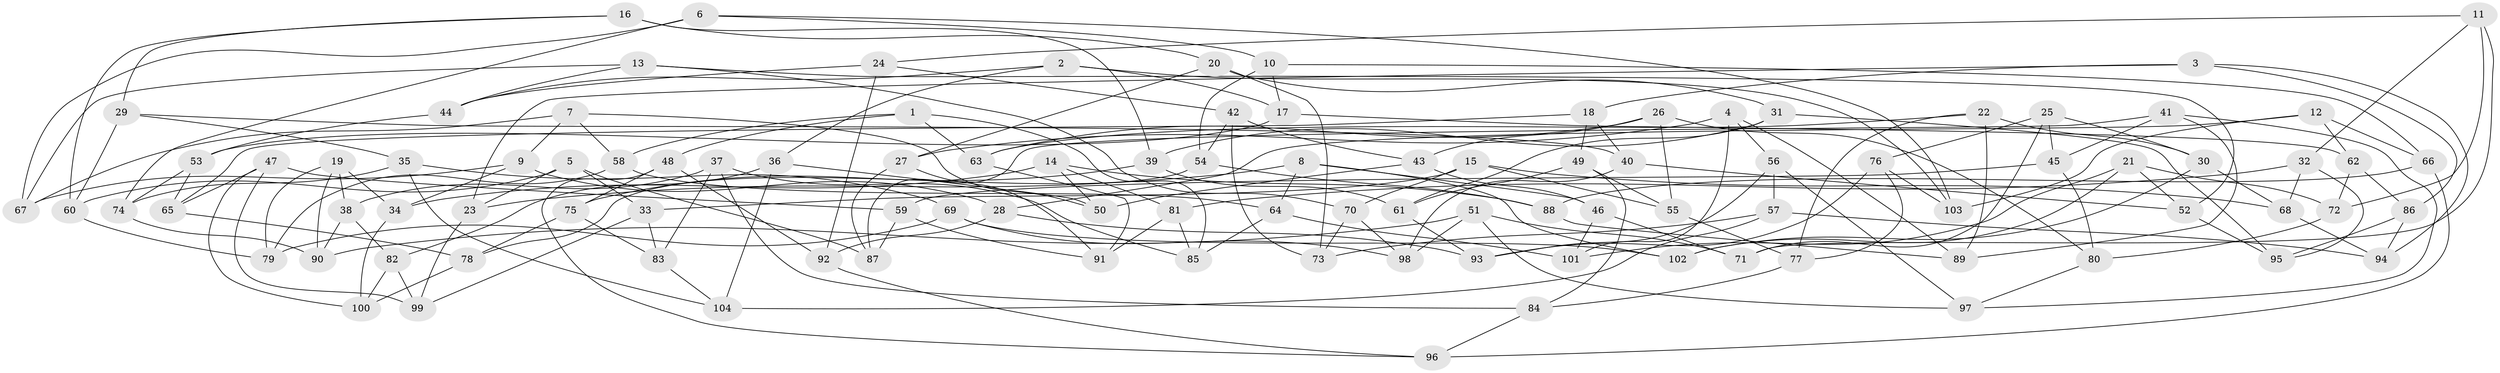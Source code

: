 // coarse degree distribution, {9: 0.038461538461538464, 10: 0.07692307692307693, 4: 0.6153846153846154, 6: 0.038461538461538464, 8: 0.019230769230769232, 7: 0.038461538461538464, 11: 0.057692307692307696, 12: 0.019230769230769232, 3: 0.09615384615384616}
// Generated by graph-tools (version 1.1) at 2025/53/03/04/25 22:53:52]
// undirected, 104 vertices, 208 edges
graph export_dot {
  node [color=gray90,style=filled];
  1;
  2;
  3;
  4;
  5;
  6;
  7;
  8;
  9;
  10;
  11;
  12;
  13;
  14;
  15;
  16;
  17;
  18;
  19;
  20;
  21;
  22;
  23;
  24;
  25;
  26;
  27;
  28;
  29;
  30;
  31;
  32;
  33;
  34;
  35;
  36;
  37;
  38;
  39;
  40;
  41;
  42;
  43;
  44;
  45;
  46;
  47;
  48;
  49;
  50;
  51;
  52;
  53;
  54;
  55;
  56;
  57;
  58;
  59;
  60;
  61;
  62;
  63;
  64;
  65;
  66;
  67;
  68;
  69;
  70;
  71;
  72;
  73;
  74;
  75;
  76;
  77;
  78;
  79;
  80;
  81;
  82;
  83;
  84;
  85;
  86;
  87;
  88;
  89;
  90;
  91;
  92;
  93;
  94;
  95;
  96;
  97;
  98;
  99;
  100;
  101;
  102;
  103;
  104;
  1 -- 48;
  1 -- 63;
  1 -- 58;
  1 -- 85;
  2 -- 44;
  2 -- 17;
  2 -- 103;
  2 -- 36;
  3 -- 18;
  3 -- 94;
  3 -- 23;
  3 -- 86;
  4 -- 101;
  4 -- 27;
  4 -- 56;
  4 -- 89;
  5 -- 33;
  5 -- 87;
  5 -- 60;
  5 -- 23;
  6 -- 10;
  6 -- 67;
  6 -- 103;
  6 -- 74;
  7 -- 9;
  7 -- 50;
  7 -- 58;
  7 -- 67;
  8 -- 64;
  8 -- 46;
  8 -- 23;
  8 -- 102;
  9 -- 28;
  9 -- 67;
  9 -- 34;
  10 -- 66;
  10 -- 54;
  10 -- 17;
  11 -- 72;
  11 -- 71;
  11 -- 32;
  11 -- 24;
  12 -- 28;
  12 -- 66;
  12 -- 103;
  12 -- 62;
  13 -- 67;
  13 -- 70;
  13 -- 52;
  13 -- 44;
  14 -- 50;
  14 -- 88;
  14 -- 81;
  14 -- 34;
  15 -- 70;
  15 -- 33;
  15 -- 68;
  15 -- 55;
  16 -- 39;
  16 -- 20;
  16 -- 29;
  16 -- 60;
  17 -- 53;
  17 -- 62;
  18 -- 40;
  18 -- 65;
  18 -- 49;
  19 -- 90;
  19 -- 38;
  19 -- 34;
  19 -- 79;
  20 -- 31;
  20 -- 27;
  20 -- 73;
  21 -- 102;
  21 -- 101;
  21 -- 72;
  21 -- 52;
  22 -- 30;
  22 -- 89;
  22 -- 77;
  22 -- 63;
  23 -- 99;
  24 -- 92;
  24 -- 42;
  24 -- 44;
  25 -- 30;
  25 -- 45;
  25 -- 76;
  25 -- 71;
  26 -- 55;
  26 -- 63;
  26 -- 43;
  26 -- 80;
  27 -- 87;
  27 -- 91;
  28 -- 92;
  28 -- 93;
  29 -- 60;
  29 -- 35;
  29 -- 40;
  30 -- 102;
  30 -- 68;
  31 -- 95;
  31 -- 61;
  31 -- 39;
  32 -- 81;
  32 -- 95;
  32 -- 68;
  33 -- 83;
  33 -- 99;
  34 -- 100;
  35 -- 104;
  35 -- 74;
  35 -- 69;
  36 -- 82;
  36 -- 50;
  36 -- 104;
  37 -- 38;
  37 -- 84;
  37 -- 83;
  37 -- 85;
  38 -- 82;
  38 -- 90;
  39 -- 61;
  39 -- 75;
  40 -- 52;
  40 -- 98;
  41 -- 87;
  41 -- 45;
  41 -- 97;
  41 -- 89;
  42 -- 43;
  42 -- 54;
  42 -- 73;
  43 -- 50;
  43 -- 46;
  44 -- 53;
  45 -- 59;
  45 -- 80;
  46 -- 71;
  46 -- 101;
  47 -- 59;
  47 -- 100;
  47 -- 99;
  47 -- 65;
  48 -- 75;
  48 -- 96;
  48 -- 92;
  49 -- 84;
  49 -- 55;
  49 -- 61;
  51 -- 71;
  51 -- 98;
  51 -- 90;
  51 -- 97;
  52 -- 95;
  53 -- 74;
  53 -- 65;
  54 -- 78;
  54 -- 88;
  55 -- 77;
  56 -- 97;
  56 -- 93;
  56 -- 57;
  57 -- 73;
  57 -- 94;
  57 -- 104;
  58 -- 79;
  58 -- 64;
  59 -- 87;
  59 -- 91;
  60 -- 79;
  61 -- 93;
  62 -- 72;
  62 -- 86;
  63 -- 91;
  64 -- 101;
  64 -- 85;
  65 -- 78;
  66 -- 96;
  66 -- 88;
  68 -- 94;
  69 -- 102;
  69 -- 79;
  69 -- 98;
  70 -- 73;
  70 -- 98;
  72 -- 80;
  74 -- 90;
  75 -- 83;
  75 -- 78;
  76 -- 77;
  76 -- 103;
  76 -- 93;
  77 -- 84;
  78 -- 100;
  80 -- 97;
  81 -- 91;
  81 -- 85;
  82 -- 99;
  82 -- 100;
  83 -- 104;
  84 -- 96;
  86 -- 94;
  86 -- 95;
  88 -- 89;
  92 -- 96;
}
